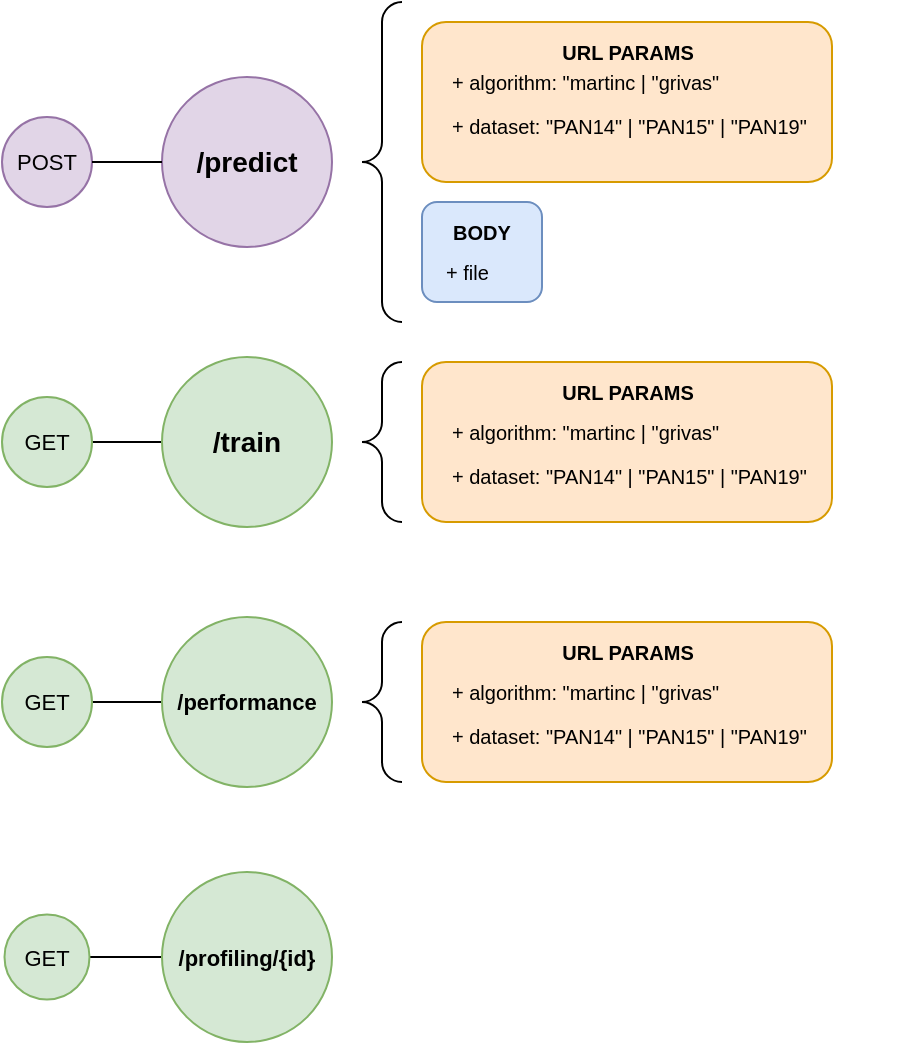 <mxfile version="21.6.5" type="device">
  <diagram name="Page-1" id="yVrxY_XxaGsny3WAe9Ac">
    <mxGraphModel dx="1125" dy="601" grid="1" gridSize="10" guides="1" tooltips="1" connect="1" arrows="1" fold="1" page="1" pageScale="1" pageWidth="1600" pageHeight="900" math="0" shadow="0">
      <root>
        <mxCell id="0" />
        <mxCell id="1" parent="0" />
        <mxCell id="qFTJZS8hmHjdNnnsqD7k-1" value="/predict" style="ellipse;whiteSpace=wrap;html=1;aspect=fixed;fontSize=14;fontStyle=1;fillColor=#e1d5e7;strokeColor=#9673a6;" parent="1" vertex="1">
          <mxGeometry x="400" y="192.5" width="85" height="85" as="geometry" />
        </mxCell>
        <mxCell id="qFTJZS8hmHjdNnnsqD7k-10" value="&lt;span style=&quot;font-size: 11px;&quot;&gt;POST&lt;/span&gt;" style="ellipse;whiteSpace=wrap;html=1;aspect=fixed;fillColor=#e1d5e7;strokeColor=#9673a6;fontStyle=0;fontSize=11;" parent="1" vertex="1">
          <mxGeometry x="320" y="212.5" width="45" height="45" as="geometry" />
        </mxCell>
        <mxCell id="qFTJZS8hmHjdNnnsqD7k-12" value="" style="rounded=1;whiteSpace=wrap;html=1;fillColor=#ffe6cc;strokeColor=#d79b00;" parent="1" vertex="1">
          <mxGeometry x="530" y="165" width="205" height="80" as="geometry" />
        </mxCell>
        <mxCell id="qFTJZS8hmHjdNnnsqD7k-13" value="" style="rounded=1;whiteSpace=wrap;html=1;fillColor=#dae8fc;strokeColor=#6c8ebf;" parent="1" vertex="1">
          <mxGeometry x="530" y="255" width="60" height="50" as="geometry" />
        </mxCell>
        <mxCell id="qFTJZS8hmHjdNnnsqD7k-14" value="&lt;p style=&quot;font-size: 10px;&quot;&gt;+ algorithm: &quot;martinc | &quot;grivas&quot;&lt;/p&gt;&lt;p style=&quot;font-size: 10px;&quot;&gt;+ dataset: &quot;PAN14&quot; | &quot;PAN15&quot; | &quot;PAN19&quot;&lt;br style=&quot;font-size: 10px;&quot;&gt;&lt;/p&gt;" style="text;html=1;strokeColor=none;fillColor=none;spacing=5;spacingTop=-20;whiteSpace=wrap;overflow=hidden;rounded=0;fontSize=10;" parent="1" vertex="1">
          <mxGeometry x="540" y="190" width="230" height="50" as="geometry" />
        </mxCell>
        <mxCell id="qFTJZS8hmHjdNnnsqD7k-16" value="URL PARAMS" style="text;html=1;strokeColor=none;fillColor=none;align=center;verticalAlign=middle;whiteSpace=wrap;rounded=0;fontStyle=1;fontSize=10;" parent="1" vertex="1">
          <mxGeometry x="577.5" y="165" width="110" height="30" as="geometry" />
        </mxCell>
        <mxCell id="qFTJZS8hmHjdNnnsqD7k-18" value="BODY" style="text;html=1;strokeColor=none;fillColor=none;align=center;verticalAlign=middle;whiteSpace=wrap;rounded=0;fontStyle=1;fontSize=10;" parent="1" vertex="1">
          <mxGeometry x="530" y="255" width="60" height="30" as="geometry" />
        </mxCell>
        <mxCell id="qFTJZS8hmHjdNnnsqD7k-20" value="+ file" style="text;html=1;strokeColor=none;fillColor=none;align=left;verticalAlign=middle;whiteSpace=wrap;rounded=0;fontSize=10;" parent="1" vertex="1">
          <mxGeometry x="540" y="275" width="40" height="30" as="geometry" />
        </mxCell>
        <mxCell id="qFTJZS8hmHjdNnnsqD7k-22" value="" style="rounded=0;orthogonalLoop=1;jettySize=auto;html=1;exitX=1;exitY=0.5;exitDx=0;exitDy=0;entryX=0;entryY=0.5;entryDx=0;entryDy=0;endArrow=none;endFill=0;" parent="1" source="qFTJZS8hmHjdNnnsqD7k-23" target="qFTJZS8hmHjdNnnsqD7k-27" edge="1">
          <mxGeometry relative="1" as="geometry">
            <mxPoint x="-100" y="617.5" as="targetPoint" />
          </mxGeometry>
        </mxCell>
        <mxCell id="qFTJZS8hmHjdNnnsqD7k-23" value="&lt;span style=&quot;font-size: 11px;&quot;&gt;GET&lt;/span&gt;" style="ellipse;whiteSpace=wrap;html=1;aspect=fixed;fillColor=#d5e8d4;strokeColor=#82b366;fontStyle=0;fontSize=11;" parent="1" vertex="1">
          <mxGeometry x="321.25" y="611.25" width="42.5" height="42.5" as="geometry" />
        </mxCell>
        <mxCell id="qFTJZS8hmHjdNnnsqD7k-25" value="" style="rounded=0;orthogonalLoop=1;jettySize=auto;html=1;exitX=1;exitY=0.5;exitDx=0;exitDy=0;entryX=0;entryY=0.5;entryDx=0;entryDy=0;endArrow=none;endFill=0;" parent="1" source="qFTJZS8hmHjdNnnsqD7k-26" target="qFTJZS8hmHjdNnnsqD7k-28" edge="1">
          <mxGeometry relative="1" as="geometry">
            <mxPoint x="400" y="435" as="targetPoint" />
          </mxGeometry>
        </mxCell>
        <mxCell id="qFTJZS8hmHjdNnnsqD7k-26" value="&lt;span style=&quot;font-size: 11px;&quot;&gt;GET&lt;/span&gt;" style="ellipse;whiteSpace=wrap;html=1;aspect=fixed;fillColor=#d5e8d4;strokeColor=#82b366;fontStyle=0;fontSize=11;" parent="1" vertex="1">
          <mxGeometry x="320" y="352.5" width="45" height="45" as="geometry" />
        </mxCell>
        <mxCell id="qFTJZS8hmHjdNnnsqD7k-27" value="/profiling/{id}" style="ellipse;whiteSpace=wrap;html=1;aspect=fixed;fontSize=11;fontStyle=1;fillColor=#d5e8d4;strokeColor=#82b366;" parent="1" vertex="1">
          <mxGeometry x="400" y="590" width="85" height="85" as="geometry" />
        </mxCell>
        <mxCell id="qFTJZS8hmHjdNnnsqD7k-28" value="/train" style="ellipse;whiteSpace=wrap;html=1;aspect=fixed;fontSize=14;fontStyle=1;fillColor=#d5e8d4;strokeColor=#82b366;" parent="1" vertex="1">
          <mxGeometry x="400" y="332.5" width="85" height="85" as="geometry" />
        </mxCell>
        <mxCell id="qFTJZS8hmHjdNnnsqD7k-35" value="" style="rounded=1;whiteSpace=wrap;html=1;fillColor=#ffe6cc;strokeColor=#d79b00;" parent="1" vertex="1">
          <mxGeometry x="530" y="335" width="205" height="80" as="geometry" />
        </mxCell>
        <mxCell id="qFTJZS8hmHjdNnnsqD7k-36" value="&lt;p style=&quot;font-size: 10px;&quot;&gt;+ algorithm: &quot;martinc | &quot;grivas&quot;&lt;/p&gt;&lt;p style=&quot;font-size: 10px;&quot;&gt;+ dataset: &quot;PAN14&quot; | &quot;PAN15&quot; | &quot;PAN19&quot;&lt;br style=&quot;font-size: 10px;&quot;&gt;&lt;/p&gt;" style="text;html=1;strokeColor=none;fillColor=none;spacing=5;spacingTop=-20;whiteSpace=wrap;overflow=hidden;rounded=0;fontSize=10;" parent="1" vertex="1">
          <mxGeometry x="540" y="365" width="230" height="50" as="geometry" />
        </mxCell>
        <mxCell id="qFTJZS8hmHjdNnnsqD7k-37" value="URL PARAMS" style="text;html=1;strokeColor=none;fillColor=none;align=center;verticalAlign=middle;whiteSpace=wrap;rounded=0;fontStyle=1;fontSize=10;" parent="1" vertex="1">
          <mxGeometry x="577.5" y="335" width="110" height="30" as="geometry" />
        </mxCell>
        <mxCell id="qFTJZS8hmHjdNnnsqD7k-38" value="" style="rounded=0;orthogonalLoop=1;jettySize=auto;html=1;exitX=1;exitY=0.5;exitDx=0;exitDy=0;entryX=0;entryY=0.5;entryDx=0;entryDy=0;endArrow=none;endFill=0;" parent="1" source="qFTJZS8hmHjdNnnsqD7k-39" target="qFTJZS8hmHjdNnnsqD7k-40" edge="1">
          <mxGeometry relative="1" as="geometry">
            <mxPoint x="400" y="565" as="targetPoint" />
          </mxGeometry>
        </mxCell>
        <mxCell id="qFTJZS8hmHjdNnnsqD7k-39" value="&lt;span style=&quot;font-size: 11px;&quot;&gt;GET&lt;/span&gt;" style="ellipse;whiteSpace=wrap;html=1;aspect=fixed;fillColor=#d5e8d4;strokeColor=#82b366;fontStyle=0;fontSize=11;" parent="1" vertex="1">
          <mxGeometry x="320" y="482.5" width="45" height="45" as="geometry" />
        </mxCell>
        <mxCell id="qFTJZS8hmHjdNnnsqD7k-40" value="/performance" style="ellipse;whiteSpace=wrap;html=1;aspect=fixed;fontSize=11;fontStyle=1;fillColor=#d5e8d4;strokeColor=#82b366;" parent="1" vertex="1">
          <mxGeometry x="400" y="462.5" width="85" height="85" as="geometry" />
        </mxCell>
        <mxCell id="qFTJZS8hmHjdNnnsqD7k-41" value="" style="rounded=1;whiteSpace=wrap;html=1;fillColor=#ffe6cc;strokeColor=#d79b00;" parent="1" vertex="1">
          <mxGeometry x="530" y="465" width="205" height="80" as="geometry" />
        </mxCell>
        <mxCell id="qFTJZS8hmHjdNnnsqD7k-42" value="&lt;p style=&quot;font-size: 10px;&quot;&gt;+ algorithm: &quot;martinc | &quot;grivas&quot;&lt;/p&gt;&lt;p style=&quot;font-size: 10px;&quot;&gt;+ dataset: &quot;PAN14&quot; | &quot;PAN15&quot; | &quot;PAN19&quot;&lt;br style=&quot;font-size: 10px;&quot;&gt;&lt;/p&gt;" style="text;html=1;strokeColor=none;fillColor=none;spacing=5;spacingTop=-20;whiteSpace=wrap;overflow=hidden;rounded=0;fontSize=10;" parent="1" vertex="1">
          <mxGeometry x="540" y="495" width="230" height="50" as="geometry" />
        </mxCell>
        <mxCell id="qFTJZS8hmHjdNnnsqD7k-43" value="URL PARAMS" style="text;html=1;strokeColor=none;fillColor=none;align=center;verticalAlign=middle;whiteSpace=wrap;rounded=0;fontStyle=1;fontSize=10;" parent="1" vertex="1">
          <mxGeometry x="577.5" y="465" width="110" height="30" as="geometry" />
        </mxCell>
        <mxCell id="qFTJZS8hmHjdNnnsqD7k-45" value="" style="rounded=0;orthogonalLoop=1;jettySize=auto;html=1;exitX=1;exitY=0.5;exitDx=0;exitDy=0;entryX=0;entryY=0.5;entryDx=0;entryDy=0;endArrow=none;endFill=0;" parent="1" source="qFTJZS8hmHjdNnnsqD7k-10" edge="1" target="qFTJZS8hmHjdNnnsqD7k-1">
          <mxGeometry relative="1" as="geometry">
            <mxPoint x="295" y="235" as="sourcePoint" />
            <mxPoint x="390" y="235" as="targetPoint" />
          </mxGeometry>
        </mxCell>
        <mxCell id="uJYJjd_BJu7hfbsynbIF-4" value="" style="labelPosition=right;align=left;strokeWidth=1;shape=mxgraph.mockup.markup.curlyBrace;html=1;shadow=0;dashed=0;strokeColor=#000000;direction=north;" vertex="1" parent="1">
          <mxGeometry x="500" y="155" width="20" height="160" as="geometry" />
        </mxCell>
        <mxCell id="uJYJjd_BJu7hfbsynbIF-5" value="" style="labelPosition=right;align=left;strokeWidth=1;shape=mxgraph.mockup.markup.curlyBrace;html=1;shadow=0;dashed=0;strokeColor=#000000;direction=north;" vertex="1" parent="1">
          <mxGeometry x="500" y="335" width="20" height="80" as="geometry" />
        </mxCell>
        <mxCell id="uJYJjd_BJu7hfbsynbIF-6" value="" style="labelPosition=right;align=left;strokeWidth=1;shape=mxgraph.mockup.markup.curlyBrace;html=1;shadow=0;dashed=0;strokeColor=#000000;direction=north;" vertex="1" parent="1">
          <mxGeometry x="500" y="465" width="20" height="80" as="geometry" />
        </mxCell>
      </root>
    </mxGraphModel>
  </diagram>
</mxfile>
